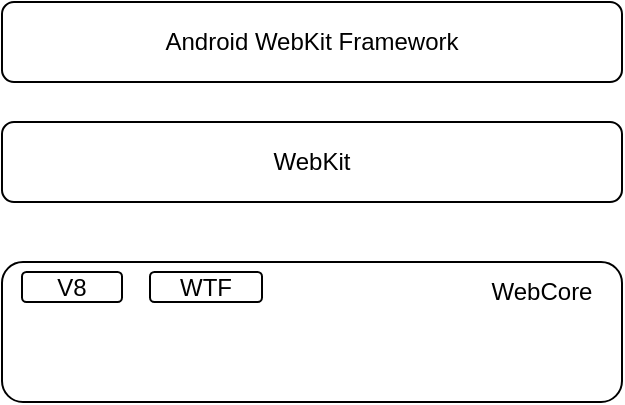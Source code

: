 <mxfile version="14.9.2" type="github">
  <diagram id="xG9WrDhXwfoE1JoBaSLJ" name="Page-1">
    <mxGraphModel dx="649" dy="367" grid="1" gridSize="10" guides="1" tooltips="1" connect="1" arrows="1" fold="1" page="1" pageScale="1" pageWidth="827" pageHeight="1169" math="0" shadow="0">
      <root>
        <mxCell id="0" />
        <mxCell id="1" parent="0" />
        <mxCell id="V0x4IGZ1ICtQj0jvs1d1-1" value="Android WebKit Framework" style="rounded=1;whiteSpace=wrap;html=1;" vertex="1" parent="1">
          <mxGeometry x="240" y="130" width="310" height="40" as="geometry" />
        </mxCell>
        <mxCell id="V0x4IGZ1ICtQj0jvs1d1-2" value="WebKit" style="rounded=1;whiteSpace=wrap;html=1;" vertex="1" parent="1">
          <mxGeometry x="240" y="190" width="310" height="40" as="geometry" />
        </mxCell>
        <mxCell id="V0x4IGZ1ICtQj0jvs1d1-3" value="" style="rounded=1;whiteSpace=wrap;html=1;" vertex="1" parent="1">
          <mxGeometry x="240" y="260" width="310" height="70" as="geometry" />
        </mxCell>
        <mxCell id="V0x4IGZ1ICtQj0jvs1d1-4" value="WTF" style="rounded=1;whiteSpace=wrap;html=1;" vertex="1" parent="1">
          <mxGeometry x="314" y="265" width="56" height="15" as="geometry" />
        </mxCell>
        <mxCell id="V0x4IGZ1ICtQj0jvs1d1-5" value="V8" style="rounded=1;whiteSpace=wrap;html=1;" vertex="1" parent="1">
          <mxGeometry x="250" y="265" width="50" height="15" as="geometry" />
        </mxCell>
        <mxCell id="V0x4IGZ1ICtQj0jvs1d1-6" value="WebCore" style="text;html=1;strokeColor=none;fillColor=none;align=center;verticalAlign=middle;whiteSpace=wrap;rounded=0;" vertex="1" parent="1">
          <mxGeometry x="490" y="265" width="40" height="20" as="geometry" />
        </mxCell>
      </root>
    </mxGraphModel>
  </diagram>
</mxfile>
